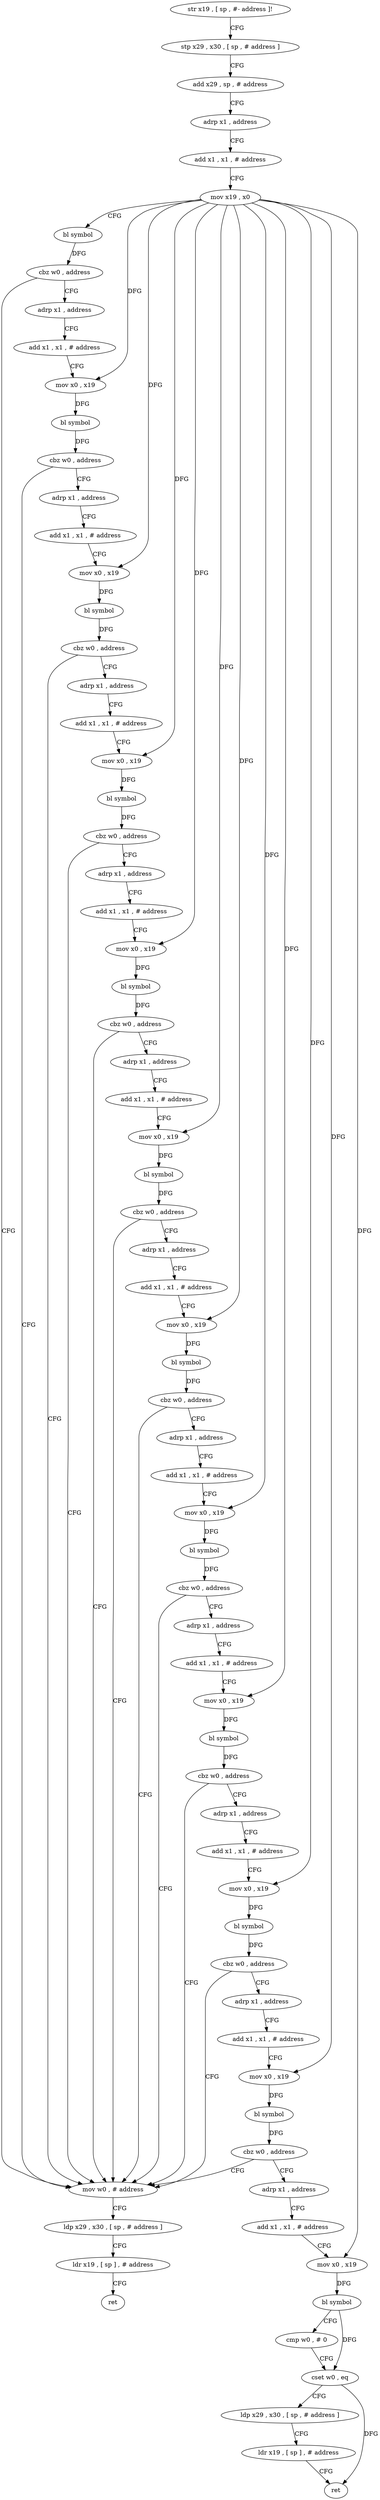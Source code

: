 digraph "func" {
"4204648" [label = "str x19 , [ sp , #- address ]!" ]
"4204652" [label = "stp x29 , x30 , [ sp , # address ]" ]
"4204656" [label = "add x29 , sp , # address" ]
"4204660" [label = "adrp x1 , address" ]
"4204664" [label = "add x1 , x1 , # address" ]
"4204668" [label = "mov x19 , x0" ]
"4204672" [label = "bl symbol" ]
"4204676" [label = "cbz w0 , address" ]
"4204916" [label = "mov w0 , # address" ]
"4204680" [label = "adrp x1 , address" ]
"4204920" [label = "ldp x29 , x30 , [ sp , # address ]" ]
"4204924" [label = "ldr x19 , [ sp ] , # address" ]
"4204928" [label = "ret" ]
"4204684" [label = "add x1 , x1 , # address" ]
"4204688" [label = "mov x0 , x19" ]
"4204692" [label = "bl symbol" ]
"4204696" [label = "cbz w0 , address" ]
"4204700" [label = "adrp x1 , address" ]
"4204704" [label = "add x1 , x1 , # address" ]
"4204708" [label = "mov x0 , x19" ]
"4204712" [label = "bl symbol" ]
"4204716" [label = "cbz w0 , address" ]
"4204720" [label = "adrp x1 , address" ]
"4204724" [label = "add x1 , x1 , # address" ]
"4204728" [label = "mov x0 , x19" ]
"4204732" [label = "bl symbol" ]
"4204736" [label = "cbz w0 , address" ]
"4204740" [label = "adrp x1 , address" ]
"4204744" [label = "add x1 , x1 , # address" ]
"4204748" [label = "mov x0 , x19" ]
"4204752" [label = "bl symbol" ]
"4204756" [label = "cbz w0 , address" ]
"4204760" [label = "adrp x1 , address" ]
"4204764" [label = "add x1 , x1 , # address" ]
"4204768" [label = "mov x0 , x19" ]
"4204772" [label = "bl symbol" ]
"4204776" [label = "cbz w0 , address" ]
"4204780" [label = "adrp x1 , address" ]
"4204784" [label = "add x1 , x1 , # address" ]
"4204788" [label = "mov x0 , x19" ]
"4204792" [label = "bl symbol" ]
"4204796" [label = "cbz w0 , address" ]
"4204800" [label = "adrp x1 , address" ]
"4204804" [label = "add x1 , x1 , # address" ]
"4204808" [label = "mov x0 , x19" ]
"4204812" [label = "bl symbol" ]
"4204816" [label = "cbz w0 , address" ]
"4204820" [label = "adrp x1 , address" ]
"4204824" [label = "add x1 , x1 , # address" ]
"4204828" [label = "mov x0 , x19" ]
"4204832" [label = "bl symbol" ]
"4204836" [label = "cbz w0 , address" ]
"4204840" [label = "adrp x1 , address" ]
"4204844" [label = "add x1 , x1 , # address" ]
"4204848" [label = "mov x0 , x19" ]
"4204852" [label = "bl symbol" ]
"4204856" [label = "cbz w0 , address" ]
"4204860" [label = "adrp x1 , address" ]
"4204864" [label = "add x1 , x1 , # address" ]
"4204868" [label = "mov x0 , x19" ]
"4204872" [label = "bl symbol" ]
"4204876" [label = "cbz w0 , address" ]
"4204880" [label = "adrp x1 , address" ]
"4204884" [label = "add x1 , x1 , # address" ]
"4204888" [label = "mov x0 , x19" ]
"4204892" [label = "bl symbol" ]
"4204896" [label = "cmp w0 , # 0" ]
"4204900" [label = "cset w0 , eq" ]
"4204904" [label = "ldp x29 , x30 , [ sp , # address ]" ]
"4204908" [label = "ldr x19 , [ sp ] , # address" ]
"4204912" [label = "ret" ]
"4204648" -> "4204652" [ label = "CFG" ]
"4204652" -> "4204656" [ label = "CFG" ]
"4204656" -> "4204660" [ label = "CFG" ]
"4204660" -> "4204664" [ label = "CFG" ]
"4204664" -> "4204668" [ label = "CFG" ]
"4204668" -> "4204672" [ label = "CFG" ]
"4204668" -> "4204688" [ label = "DFG" ]
"4204668" -> "4204708" [ label = "DFG" ]
"4204668" -> "4204728" [ label = "DFG" ]
"4204668" -> "4204748" [ label = "DFG" ]
"4204668" -> "4204768" [ label = "DFG" ]
"4204668" -> "4204788" [ label = "DFG" ]
"4204668" -> "4204808" [ label = "DFG" ]
"4204668" -> "4204828" [ label = "DFG" ]
"4204668" -> "4204848" [ label = "DFG" ]
"4204668" -> "4204868" [ label = "DFG" ]
"4204668" -> "4204888" [ label = "DFG" ]
"4204672" -> "4204676" [ label = "DFG" ]
"4204676" -> "4204916" [ label = "CFG" ]
"4204676" -> "4204680" [ label = "CFG" ]
"4204916" -> "4204920" [ label = "CFG" ]
"4204680" -> "4204684" [ label = "CFG" ]
"4204920" -> "4204924" [ label = "CFG" ]
"4204924" -> "4204928" [ label = "CFG" ]
"4204684" -> "4204688" [ label = "CFG" ]
"4204688" -> "4204692" [ label = "DFG" ]
"4204692" -> "4204696" [ label = "DFG" ]
"4204696" -> "4204916" [ label = "CFG" ]
"4204696" -> "4204700" [ label = "CFG" ]
"4204700" -> "4204704" [ label = "CFG" ]
"4204704" -> "4204708" [ label = "CFG" ]
"4204708" -> "4204712" [ label = "DFG" ]
"4204712" -> "4204716" [ label = "DFG" ]
"4204716" -> "4204916" [ label = "CFG" ]
"4204716" -> "4204720" [ label = "CFG" ]
"4204720" -> "4204724" [ label = "CFG" ]
"4204724" -> "4204728" [ label = "CFG" ]
"4204728" -> "4204732" [ label = "DFG" ]
"4204732" -> "4204736" [ label = "DFG" ]
"4204736" -> "4204916" [ label = "CFG" ]
"4204736" -> "4204740" [ label = "CFG" ]
"4204740" -> "4204744" [ label = "CFG" ]
"4204744" -> "4204748" [ label = "CFG" ]
"4204748" -> "4204752" [ label = "DFG" ]
"4204752" -> "4204756" [ label = "DFG" ]
"4204756" -> "4204916" [ label = "CFG" ]
"4204756" -> "4204760" [ label = "CFG" ]
"4204760" -> "4204764" [ label = "CFG" ]
"4204764" -> "4204768" [ label = "CFG" ]
"4204768" -> "4204772" [ label = "DFG" ]
"4204772" -> "4204776" [ label = "DFG" ]
"4204776" -> "4204916" [ label = "CFG" ]
"4204776" -> "4204780" [ label = "CFG" ]
"4204780" -> "4204784" [ label = "CFG" ]
"4204784" -> "4204788" [ label = "CFG" ]
"4204788" -> "4204792" [ label = "DFG" ]
"4204792" -> "4204796" [ label = "DFG" ]
"4204796" -> "4204916" [ label = "CFG" ]
"4204796" -> "4204800" [ label = "CFG" ]
"4204800" -> "4204804" [ label = "CFG" ]
"4204804" -> "4204808" [ label = "CFG" ]
"4204808" -> "4204812" [ label = "DFG" ]
"4204812" -> "4204816" [ label = "DFG" ]
"4204816" -> "4204916" [ label = "CFG" ]
"4204816" -> "4204820" [ label = "CFG" ]
"4204820" -> "4204824" [ label = "CFG" ]
"4204824" -> "4204828" [ label = "CFG" ]
"4204828" -> "4204832" [ label = "DFG" ]
"4204832" -> "4204836" [ label = "DFG" ]
"4204836" -> "4204916" [ label = "CFG" ]
"4204836" -> "4204840" [ label = "CFG" ]
"4204840" -> "4204844" [ label = "CFG" ]
"4204844" -> "4204848" [ label = "CFG" ]
"4204848" -> "4204852" [ label = "DFG" ]
"4204852" -> "4204856" [ label = "DFG" ]
"4204856" -> "4204916" [ label = "CFG" ]
"4204856" -> "4204860" [ label = "CFG" ]
"4204860" -> "4204864" [ label = "CFG" ]
"4204864" -> "4204868" [ label = "CFG" ]
"4204868" -> "4204872" [ label = "DFG" ]
"4204872" -> "4204876" [ label = "DFG" ]
"4204876" -> "4204916" [ label = "CFG" ]
"4204876" -> "4204880" [ label = "CFG" ]
"4204880" -> "4204884" [ label = "CFG" ]
"4204884" -> "4204888" [ label = "CFG" ]
"4204888" -> "4204892" [ label = "DFG" ]
"4204892" -> "4204896" [ label = "CFG" ]
"4204892" -> "4204900" [ label = "DFG" ]
"4204896" -> "4204900" [ label = "CFG" ]
"4204900" -> "4204904" [ label = "CFG" ]
"4204900" -> "4204912" [ label = "DFG" ]
"4204904" -> "4204908" [ label = "CFG" ]
"4204908" -> "4204912" [ label = "CFG" ]
}
